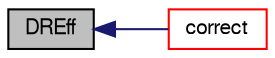 digraph "DREff"
{
  bgcolor="transparent";
  edge [fontname="FreeSans",fontsize="10",labelfontname="FreeSans",labelfontsize="10"];
  node [fontname="FreeSans",fontsize="10",shape=record];
  rankdir="LR";
  Node324 [label="DREff",height=0.2,width=0.4,color="black", fillcolor="grey75", style="filled", fontcolor="black"];
  Node324 -> Node325 [dir="back",color="midnightblue",fontsize="10",style="solid",fontname="FreeSans"];
  Node325 [label="correct",height=0.2,width=0.4,color="red",URL="$a30746.html#a3ae44b28050c3aa494c1d8e18cf618c1",tooltip="Solve the turbulence equations and correct the turbulence viscosity. "];
}

